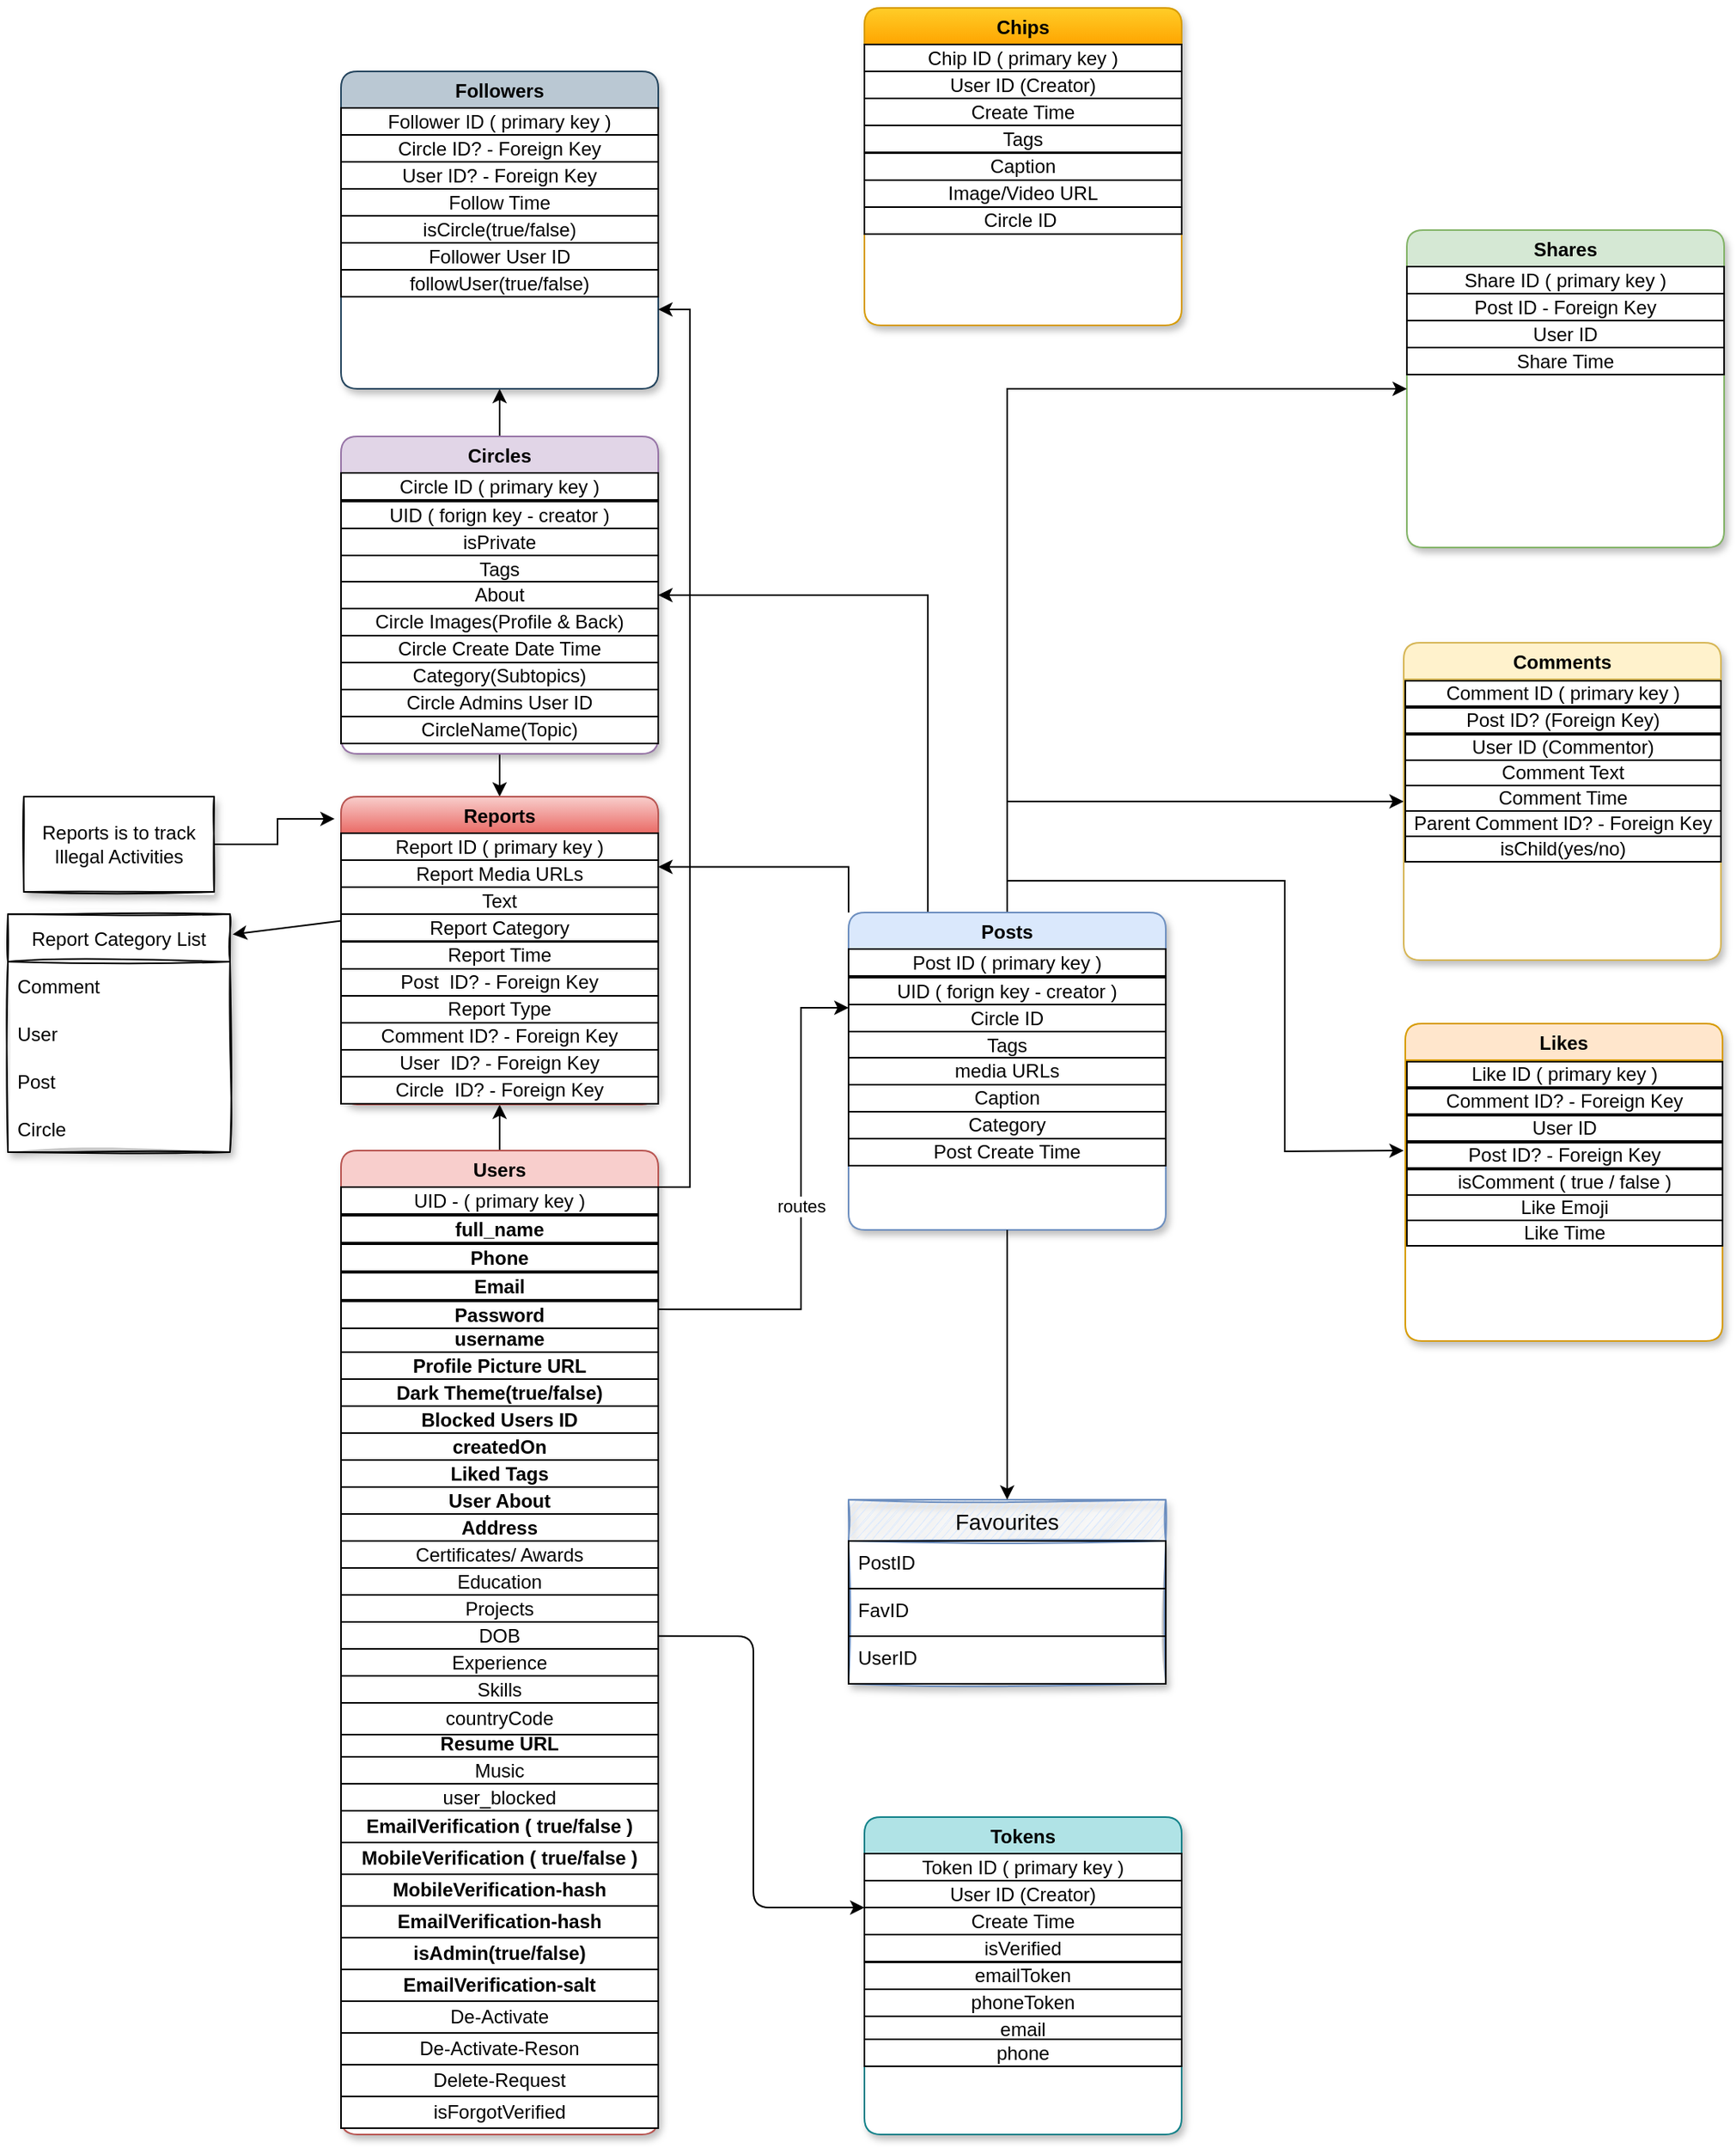 <mxfile>
    <diagram id="2be-THTNuNvCN0owMqXN" name="DB-Achitcture">
        <mxGraphModel dx="1097" dy="1662" grid="1" gridSize="10" guides="1" tooltips="1" connect="1" arrows="1" fold="1" page="1" pageScale="1" pageWidth="850" pageHeight="1100" math="0" shadow="0">
            <root>
                <mxCell id="0"/>
                <mxCell id="1" parent="0"/>
                <mxCell id="2QIpF6AVUyKxiGPU-yzf-5" value="routes" style="edgeStyle=orthogonalEdgeStyle;rounded=0;orthogonalLoop=1;jettySize=auto;html=1;" parent="1" source="2QIpF6AVUyKxiGPU-yzf-1" edge="1">
                    <mxGeometry relative="1" as="geometry">
                        <mxPoint x="390" as="targetPoint"/>
                        <Array as="points">
                            <mxPoint x="360" y="190"/>
                            <mxPoint x="360"/>
                        </Array>
                    </mxGeometry>
                </mxCell>
                <mxCell id="8kqa-zrqso4DdCSM_s6q-43" style="edgeStyle=orthogonalEdgeStyle;rounded=0;orthogonalLoop=1;jettySize=auto;html=1;exitX=0.5;exitY=0;exitDx=0;exitDy=0;entryX=0.5;entryY=1;entryDx=0;entryDy=0;" parent="1" source="2QIpF6AVUyKxiGPU-yzf-1" target="8kqa-zrqso4DdCSM_s6q-7" edge="1">
                    <mxGeometry relative="1" as="geometry"/>
                </mxCell>
                <mxCell id="2QIpF6AVUyKxiGPU-yzf-1" value="Users" style="swimlane;fillColor=#f8cecc;strokeColor=#b85450;shadow=1;rounded=1;swimlaneFillColor=default;" parent="1" vertex="1">
                    <mxGeometry x="70" y="90" width="200" height="620" as="geometry"/>
                </mxCell>
                <mxCell id="2QIpF6AVUyKxiGPU-yzf-2" value="UID - ( primary key )" style="rounded=0;whiteSpace=wrap;html=1;" parent="2QIpF6AVUyKxiGPU-yzf-1" vertex="1">
                    <mxGeometry y="23" width="200" height="17" as="geometry"/>
                </mxCell>
                <mxCell id="HzWzUF8-_IMW7kiPa2Iw-6" value="&lt;b&gt;username&lt;/b&gt;" style="rounded=0;whiteSpace=wrap;html=1;" parent="2QIpF6AVUyKxiGPU-yzf-1" vertex="1">
                    <mxGeometry y="110" width="200" height="17" as="geometry"/>
                </mxCell>
                <mxCell id="HzWzUF8-_IMW7kiPa2Iw-15" value="&lt;b&gt;Dark Theme(true/false)&lt;/b&gt;" style="rounded=0;whiteSpace=wrap;html=1;" parent="2QIpF6AVUyKxiGPU-yzf-1" vertex="1">
                    <mxGeometry y="144" width="200" height="17" as="geometry"/>
                </mxCell>
                <mxCell id="8kqa-zrqso4DdCSM_s6q-1" value="&lt;b&gt;Profile Picture URL&lt;/b&gt;" style="rounded=0;whiteSpace=wrap;html=1;" parent="2QIpF6AVUyKxiGPU-yzf-1" vertex="1">
                    <mxGeometry y="127" width="200" height="17" as="geometry"/>
                </mxCell>
                <mxCell id="8kqa-zrqso4DdCSM_s6q-4" value="&lt;b&gt;Blocked Users ID&lt;/b&gt;" style="rounded=0;whiteSpace=wrap;html=1;" parent="2QIpF6AVUyKxiGPU-yzf-1" vertex="1">
                    <mxGeometry y="161" width="200" height="17" as="geometry"/>
                </mxCell>
                <mxCell id="8kqa-zrqso4DdCSM_s6q-5" value="&lt;b&gt;createdOn&lt;/b&gt;" style="rounded=0;whiteSpace=wrap;html=1;" parent="2QIpF6AVUyKxiGPU-yzf-1" vertex="1">
                    <mxGeometry y="178" width="200" height="17" as="geometry"/>
                </mxCell>
                <mxCell id="8kqa-zrqso4DdCSM_s6q-28" value="&lt;b&gt;Liked Tags&lt;/b&gt;" style="rounded=0;whiteSpace=wrap;html=1;" parent="2QIpF6AVUyKxiGPU-yzf-1" vertex="1">
                    <mxGeometry y="195" width="200" height="17" as="geometry"/>
                </mxCell>
                <mxCell id="-TFifHRZnb5QUAOWfHb_-1" value="&lt;b&gt;User About&lt;/b&gt;" style="rounded=0;whiteSpace=wrap;html=1;" parent="2QIpF6AVUyKxiGPU-yzf-1" vertex="1">
                    <mxGeometry y="212" width="200" height="17" as="geometry"/>
                </mxCell>
                <mxCell id="-TFifHRZnb5QUAOWfHb_-2" value="&lt;b&gt;Address&lt;/b&gt;" style="rounded=0;whiteSpace=wrap;html=1;" parent="2QIpF6AVUyKxiGPU-yzf-1" vertex="1">
                    <mxGeometry y="229" width="200" height="17" as="geometry"/>
                </mxCell>
                <mxCell id="-TFifHRZnb5QUAOWfHb_-4" value="Education" style="rounded=0;whiteSpace=wrap;html=1;" parent="2QIpF6AVUyKxiGPU-yzf-1" vertex="1">
                    <mxGeometry y="263" width="200" height="17" as="geometry"/>
                </mxCell>
                <mxCell id="-TFifHRZnb5QUAOWfHb_-5" value="Projects" style="rounded=0;whiteSpace=wrap;html=1;" parent="2QIpF6AVUyKxiGPU-yzf-1" vertex="1">
                    <mxGeometry y="280" width="200" height="17" as="geometry"/>
                </mxCell>
                <mxCell id="-TFifHRZnb5QUAOWfHb_-7" value="DOB" style="rounded=0;whiteSpace=wrap;html=1;" parent="2QIpF6AVUyKxiGPU-yzf-1" vertex="1">
                    <mxGeometry y="297" width="200" height="17" as="geometry"/>
                </mxCell>
                <mxCell id="-TFifHRZnb5QUAOWfHb_-8" value="Experience" style="rounded=0;whiteSpace=wrap;html=1;" parent="2QIpF6AVUyKxiGPU-yzf-1" vertex="1">
                    <mxGeometry y="314" width="200" height="17" as="geometry"/>
                </mxCell>
                <mxCell id="-TFifHRZnb5QUAOWfHb_-9" value="Skills" style="rounded=0;whiteSpace=wrap;html=1;" parent="2QIpF6AVUyKxiGPU-yzf-1" vertex="1">
                    <mxGeometry y="331" width="200" height="17" as="geometry"/>
                </mxCell>
                <mxCell id="-TFifHRZnb5QUAOWfHb_-10" value="Certificates/ Awards" style="rounded=0;whiteSpace=wrap;html=1;" parent="2QIpF6AVUyKxiGPU-yzf-1" vertex="1">
                    <mxGeometry y="246" width="200" height="17" as="geometry"/>
                </mxCell>
                <mxCell id="-TFifHRZnb5QUAOWfHb_-11" value="&lt;b&gt;Resume URL&lt;/b&gt;" style="rounded=0;whiteSpace=wrap;html=1;" parent="2QIpF6AVUyKxiGPU-yzf-1" vertex="1">
                    <mxGeometry y="365" width="200" height="17" as="geometry"/>
                </mxCell>
                <mxCell id="-TFifHRZnb5QUAOWfHb_-12" value="Music" style="rounded=0;whiteSpace=wrap;html=1;" parent="2QIpF6AVUyKxiGPU-yzf-1" vertex="1">
                    <mxGeometry y="382" width="200" height="17" as="geometry"/>
                </mxCell>
                <mxCell id="-TFifHRZnb5QUAOWfHb_-14" value="user_blocked" style="rounded=0;whiteSpace=wrap;html=1;" parent="2QIpF6AVUyKxiGPU-yzf-1" vertex="1">
                    <mxGeometry y="399" width="200" height="17" as="geometry"/>
                </mxCell>
                <mxCell id="owdlpUDmySh1TMZ5OT5K-6" value="Delete-Request" style="rounded=0;whiteSpace=wrap;html=1;" parent="2QIpF6AVUyKxiGPU-yzf-1" vertex="1">
                    <mxGeometry y="576" width="200" height="20" as="geometry"/>
                </mxCell>
                <mxCell id="owdlpUDmySh1TMZ5OT5K-5" value="De-Activate-Reson" style="rounded=0;whiteSpace=wrap;html=1;" parent="2QIpF6AVUyKxiGPU-yzf-1" vertex="1">
                    <mxGeometry y="556" width="200" height="20" as="geometry"/>
                </mxCell>
                <mxCell id="owdlpUDmySh1TMZ5OT5K-4" value="De-Activate" style="rounded=0;whiteSpace=wrap;html=1;" parent="2QIpF6AVUyKxiGPU-yzf-1" vertex="1">
                    <mxGeometry y="536" width="200" height="20" as="geometry"/>
                </mxCell>
                <mxCell id="owdlpUDmySh1TMZ5OT5K-8" value="&lt;b&gt;EmailVerification-salt&lt;/b&gt;" style="rounded=0;whiteSpace=wrap;html=1;" parent="2QIpF6AVUyKxiGPU-yzf-1" vertex="1">
                    <mxGeometry y="516" width="200" height="20" as="geometry"/>
                </mxCell>
                <mxCell id="owdlpUDmySh1TMZ5OT5K-2" value="&lt;b&gt;EmailVerification ( true/false )&lt;/b&gt;" style="rounded=0;whiteSpace=wrap;html=1;" parent="2QIpF6AVUyKxiGPU-yzf-1" vertex="1">
                    <mxGeometry y="416" width="200" height="20" as="geometry"/>
                </mxCell>
                <mxCell id="owdlpUDmySh1TMZ5OT5K-3" value="&lt;b&gt;MobileVerification ( true/false )&lt;/b&gt;" style="rounded=0;whiteSpace=wrap;html=1;" parent="2QIpF6AVUyKxiGPU-yzf-1" vertex="1">
                    <mxGeometry y="436" width="200" height="20" as="geometry"/>
                </mxCell>
                <mxCell id="owdlpUDmySh1TMZ5OT5K-9" value="&lt;b&gt;MobileVerification-hash&lt;/b&gt;" style="rounded=0;whiteSpace=wrap;html=1;" parent="2QIpF6AVUyKxiGPU-yzf-1" vertex="1">
                    <mxGeometry y="456" width="200" height="20" as="geometry"/>
                </mxCell>
                <mxCell id="owdlpUDmySh1TMZ5OT5K-7" value="&lt;b&gt;EmailVerification-hash&lt;/b&gt;" style="rounded=0;whiteSpace=wrap;html=1;" parent="2QIpF6AVUyKxiGPU-yzf-1" vertex="1">
                    <mxGeometry y="476" width="200" height="20" as="geometry"/>
                </mxCell>
                <mxCell id="ay8WU33fq49zgbgqs7b7-1" value="&lt;b&gt;isAdmin(true/false)&lt;/b&gt;" style="rounded=0;whiteSpace=wrap;html=1;" parent="2QIpF6AVUyKxiGPU-yzf-1" vertex="1">
                    <mxGeometry y="496" width="200" height="20" as="geometry"/>
                </mxCell>
                <mxCell id="12" value="&lt;span&gt;countryCode&lt;/span&gt;" style="rounded=0;whiteSpace=wrap;html=1;" parent="2QIpF6AVUyKxiGPU-yzf-1" vertex="1">
                    <mxGeometry y="348" width="200" height="20" as="geometry"/>
                </mxCell>
                <mxCell id="13" value="isForgotVerified" style="rounded=0;whiteSpace=wrap;html=1;" vertex="1" parent="2QIpF6AVUyKxiGPU-yzf-1">
                    <mxGeometry y="596" width="200" height="20" as="geometry"/>
                </mxCell>
                <mxCell id="2QIpF6AVUyKxiGPU-yzf-3" value="&lt;b&gt;full_name&lt;/b&gt;" style="rounded=0;whiteSpace=wrap;html=1;" parent="1" vertex="1">
                    <mxGeometry x="70" y="131" width="200" height="17" as="geometry"/>
                </mxCell>
                <mxCell id="2QIpF6AVUyKxiGPU-yzf-25" style="edgeStyle=orthogonalEdgeStyle;rounded=0;orthogonalLoop=1;jettySize=auto;html=1;exitX=0.5;exitY=0;exitDx=0;exitDy=0;" parent="1" source="2QIpF6AVUyKxiGPU-yzf-4" edge="1">
                    <mxGeometry relative="1" as="geometry">
                        <mxPoint x="740" y="90" as="targetPoint"/>
                    </mxGeometry>
                </mxCell>
                <mxCell id="8kqa-zrqso4DdCSM_s6q-40" style="edgeStyle=orthogonalEdgeStyle;rounded=0;orthogonalLoop=1;jettySize=auto;html=1;exitX=0.25;exitY=0;exitDx=0;exitDy=0;entryX=1;entryY=0.5;entryDx=0;entryDy=0;" parent="1" source="2QIpF6AVUyKxiGPU-yzf-4" target="ZeOIJR77l9cZIXPEnhxW-8" edge="1">
                    <mxGeometry relative="1" as="geometry"/>
                </mxCell>
                <mxCell id="8kqa-zrqso4DdCSM_s6q-41" style="edgeStyle=orthogonalEdgeStyle;rounded=0;orthogonalLoop=1;jettySize=auto;html=1;exitX=0;exitY=0;exitDx=0;exitDy=0;entryX=1;entryY=0.25;entryDx=0;entryDy=0;" parent="1" source="2QIpF6AVUyKxiGPU-yzf-4" target="8kqa-zrqso4DdCSM_s6q-11" edge="1">
                    <mxGeometry relative="1" as="geometry"/>
                </mxCell>
                <mxCell id="2QIpF6AVUyKxiGPU-yzf-4" value="Posts" style="swimlane;fillColor=#dae8fc;strokeColor=#6c8ebf;rounded=1;shadow=1;sketch=0;glass=0;gradientColor=none;swimlaneFillColor=default;" parent="1" vertex="1">
                    <mxGeometry x="390" y="-60" width="200" height="200" as="geometry"/>
                </mxCell>
                <mxCell id="2QIpF6AVUyKxiGPU-yzf-6" value="Post ID ( primary key )" style="rounded=0;whiteSpace=wrap;html=1;" parent="2QIpF6AVUyKxiGPU-yzf-4" vertex="1">
                    <mxGeometry y="23" width="200" height="17" as="geometry"/>
                </mxCell>
                <mxCell id="ZeOIJR77l9cZIXPEnhxW-3" value="Caption" style="rounded=0;whiteSpace=wrap;html=1;" parent="2QIpF6AVUyKxiGPU-yzf-4" vertex="1">
                    <mxGeometry y="108.5" width="200" height="17" as="geometry"/>
                </mxCell>
                <mxCell id="ZeOIJR77l9cZIXPEnhxW-4" value="Tags" style="rounded=0;whiteSpace=wrap;html=1;" parent="2QIpF6AVUyKxiGPU-yzf-4" vertex="1">
                    <mxGeometry y="75" width="200" height="17" as="geometry"/>
                </mxCell>
                <mxCell id="ZeOIJR77l9cZIXPEnhxW-5" value="media URLs" style="rounded=0;whiteSpace=wrap;html=1;" parent="2QIpF6AVUyKxiGPU-yzf-4" vertex="1">
                    <mxGeometry y="91.5" width="200" height="17" as="geometry"/>
                </mxCell>
                <mxCell id="ZeOIJR77l9cZIXPEnhxW-6" value="Circle ID" style="rounded=0;whiteSpace=wrap;html=1;" parent="2QIpF6AVUyKxiGPU-yzf-4" vertex="1">
                    <mxGeometry y="58" width="200" height="17" as="geometry"/>
                </mxCell>
                <mxCell id="HzWzUF8-_IMW7kiPa2Iw-13" value="Category" style="rounded=0;whiteSpace=wrap;html=1;" parent="2QIpF6AVUyKxiGPU-yzf-4" vertex="1">
                    <mxGeometry y="125.5" width="200" height="17" as="geometry"/>
                </mxCell>
                <mxCell id="8kqa-zrqso4DdCSM_s6q-19" value="Post Create Time" style="rounded=0;whiteSpace=wrap;html=1;" parent="2QIpF6AVUyKxiGPU-yzf-4" vertex="1">
                    <mxGeometry y="142.5" width="200" height="17" as="geometry"/>
                </mxCell>
                <mxCell id="2QIpF6AVUyKxiGPU-yzf-7" value="UID ( forign key - creator )" style="rounded=0;whiteSpace=wrap;html=1;" parent="1" vertex="1">
                    <mxGeometry x="390" y="-19" width="200" height="17" as="geometry"/>
                </mxCell>
                <mxCell id="2QIpF6AVUyKxiGPU-yzf-8" value="&lt;b&gt;Phone&lt;/b&gt;" style="rounded=0;whiteSpace=wrap;html=1;" parent="1" vertex="1">
                    <mxGeometry x="70" y="149" width="200" height="17" as="geometry"/>
                </mxCell>
                <mxCell id="2QIpF6AVUyKxiGPU-yzf-9" value="&lt;b&gt;Email&lt;/b&gt;" style="rounded=0;whiteSpace=wrap;html=1;" parent="1" vertex="1">
                    <mxGeometry x="70" y="167" width="200" height="17" as="geometry"/>
                </mxCell>
                <mxCell id="2QIpF6AVUyKxiGPU-yzf-10" value="&lt;b&gt;Password&lt;/b&gt;" style="rounded=0;whiteSpace=wrap;html=1;" parent="1" vertex="1">
                    <mxGeometry x="70" y="185" width="200" height="17" as="geometry"/>
                </mxCell>
                <mxCell id="2QIpF6AVUyKxiGPU-yzf-11" value="Comments" style="swimlane;fillColor=#fff2cc;strokeColor=#d6b656;swimlaneFillColor=default;rounded=1;sketch=0;shadow=1;" parent="1" vertex="1">
                    <mxGeometry x="740" y="-230" width="200" height="200" as="geometry"/>
                </mxCell>
                <mxCell id="2QIpF6AVUyKxiGPU-yzf-13" value="Comment ID ( primary key )" style="rounded=0;whiteSpace=wrap;html=1;" parent="2QIpF6AVUyKxiGPU-yzf-11" vertex="1">
                    <mxGeometry x="1" y="24" width="199" height="16" as="geometry"/>
                </mxCell>
                <mxCell id="ZeOIJR77l9cZIXPEnhxW-29" value="Comment Text" style="rounded=0;whiteSpace=wrap;html=1;" parent="2QIpF6AVUyKxiGPU-yzf-11" vertex="1">
                    <mxGeometry x="1" y="74" width="199" height="16" as="geometry"/>
                </mxCell>
                <mxCell id="8kqa-zrqso4DdCSM_s6q-21" value="Comment Time" style="rounded=0;whiteSpace=wrap;html=1;" parent="2QIpF6AVUyKxiGPU-yzf-11" vertex="1">
                    <mxGeometry x="1" y="90" width="199" height="16" as="geometry"/>
                </mxCell>
                <mxCell id="8kqa-zrqso4DdCSM_s6q-57" value="Parent Comment ID? - Foreign Key" style="rounded=0;whiteSpace=wrap;html=1;" parent="2QIpF6AVUyKxiGPU-yzf-11" vertex="1">
                    <mxGeometry x="1" y="106" width="199" height="16" as="geometry"/>
                </mxCell>
                <mxCell id="8kqa-zrqso4DdCSM_s6q-58" value="isChild(yes/no)" style="rounded=0;whiteSpace=wrap;html=1;" parent="2QIpF6AVUyKxiGPU-yzf-11" vertex="1">
                    <mxGeometry x="1" y="122" width="199" height="16" as="geometry"/>
                </mxCell>
                <mxCell id="2QIpF6AVUyKxiGPU-yzf-14" value="Post ID? (Foreign Key)" style="rounded=0;whiteSpace=wrap;html=1;" parent="1" vertex="1">
                    <mxGeometry x="741" y="-189" width="199" height="16" as="geometry"/>
                </mxCell>
                <mxCell id="2QIpF6AVUyKxiGPU-yzf-15" value="User ID (Commentor)" style="rounded=0;whiteSpace=wrap;html=1;" parent="1" vertex="1">
                    <mxGeometry x="741" y="-172" width="199" height="16" as="geometry"/>
                </mxCell>
                <mxCell id="2QIpF6AVUyKxiGPU-yzf-19" value="Likes" style="swimlane;fillColor=#ffe6cc;strokeColor=#d79b00;swimlaneFillColor=default;rounded=1;shadow=1;" parent="1" vertex="1">
                    <mxGeometry x="741" y="10" width="200" height="200" as="geometry"/>
                </mxCell>
                <mxCell id="2QIpF6AVUyKxiGPU-yzf-20" value="Like ID ( primary key )" style="rounded=0;whiteSpace=wrap;html=1;" parent="2QIpF6AVUyKxiGPU-yzf-19" vertex="1">
                    <mxGeometry x="1" y="24" width="199" height="16" as="geometry"/>
                </mxCell>
                <mxCell id="ZeOIJR77l9cZIXPEnhxW-30" value="Like Emoji" style="rounded=0;whiteSpace=wrap;html=1;" parent="2QIpF6AVUyKxiGPU-yzf-19" vertex="1">
                    <mxGeometry x="1" y="108" width="199" height="16" as="geometry"/>
                </mxCell>
                <mxCell id="8kqa-zrqso4DdCSM_s6q-20" value="Like Time" style="rounded=0;whiteSpace=wrap;html=1;" parent="2QIpF6AVUyKxiGPU-yzf-19" vertex="1">
                    <mxGeometry x="1" y="124" width="199" height="16" as="geometry"/>
                </mxCell>
                <mxCell id="2QIpF6AVUyKxiGPU-yzf-21" value="User ID" style="rounded=0;whiteSpace=wrap;html=1;" parent="1" vertex="1">
                    <mxGeometry x="742" y="68" width="199" height="16" as="geometry"/>
                </mxCell>
                <mxCell id="2QIpF6AVUyKxiGPU-yzf-22" value="Comment ID? - Foreign Key" style="rounded=0;whiteSpace=wrap;html=1;" parent="1" vertex="1">
                    <mxGeometry x="742" y="51" width="199" height="16" as="geometry"/>
                </mxCell>
                <mxCell id="2QIpF6AVUyKxiGPU-yzf-23" value="Post ID? - Foreign Key" style="rounded=0;whiteSpace=wrap;html=1;" parent="1" vertex="1">
                    <mxGeometry x="742" y="85" width="199" height="16" as="geometry"/>
                </mxCell>
                <mxCell id="2QIpF6AVUyKxiGPU-yzf-24" value="isComment ( true / false )" style="rounded=0;whiteSpace=wrap;html=1;" parent="1" vertex="1">
                    <mxGeometry x="742" y="102" width="199" height="16" as="geometry"/>
                </mxCell>
                <mxCell id="ZeOIJR77l9cZIXPEnhxW-2" value="" style="endArrow=classic;html=1;rounded=0;entryX=0;entryY=0.5;entryDx=0;entryDy=0;" parent="1" target="2QIpF6AVUyKxiGPU-yzf-11" edge="1">
                    <mxGeometry width="50" height="50" relative="1" as="geometry">
                        <mxPoint x="490" y="-80" as="sourcePoint"/>
                        <mxPoint x="490" y="-150" as="targetPoint"/>
                        <Array as="points">
                            <mxPoint x="490" y="-130"/>
                        </Array>
                    </mxGeometry>
                </mxCell>
                <mxCell id="8kqa-zrqso4DdCSM_s6q-42" style="edgeStyle=orthogonalEdgeStyle;rounded=0;orthogonalLoop=1;jettySize=auto;html=1;exitX=0.5;exitY=0;exitDx=0;exitDy=0;entryX=0.5;entryY=1;entryDx=0;entryDy=0;" parent="1" source="ZeOIJR77l9cZIXPEnhxW-8" target="HzWzUF8-_IMW7kiPa2Iw-1" edge="1">
                    <mxGeometry relative="1" as="geometry"/>
                </mxCell>
                <mxCell id="8kqa-zrqso4DdCSM_s6q-44" style="edgeStyle=orthogonalEdgeStyle;rounded=0;orthogonalLoop=1;jettySize=auto;html=1;exitX=0.5;exitY=1;exitDx=0;exitDy=0;entryX=0.5;entryY=0;entryDx=0;entryDy=0;" parent="1" source="ZeOIJR77l9cZIXPEnhxW-8" target="8kqa-zrqso4DdCSM_s6q-7" edge="1">
                    <mxGeometry relative="1" as="geometry"/>
                </mxCell>
                <mxCell id="ZeOIJR77l9cZIXPEnhxW-8" value="Circles" style="swimlane;fillColor=#e1d5e7;strokeColor=#9673a6;rounded=1;shadow=1;swimlaneFillColor=default;" parent="1" vertex="1">
                    <mxGeometry x="70" y="-360" width="200" height="200" as="geometry"/>
                </mxCell>
                <mxCell id="ZeOIJR77l9cZIXPEnhxW-9" value="Circle ID ( primary key )" style="rounded=0;whiteSpace=wrap;html=1;" parent="ZeOIJR77l9cZIXPEnhxW-8" vertex="1">
                    <mxGeometry y="23" width="200" height="17" as="geometry"/>
                </mxCell>
                <mxCell id="ZeOIJR77l9cZIXPEnhxW-10" value="isPrivate" style="rounded=0;whiteSpace=wrap;html=1;" parent="ZeOIJR77l9cZIXPEnhxW-8" vertex="1">
                    <mxGeometry y="58" width="200" height="17" as="geometry"/>
                </mxCell>
                <mxCell id="ZeOIJR77l9cZIXPEnhxW-11" value="Tags" style="rounded=0;whiteSpace=wrap;html=1;" parent="ZeOIJR77l9cZIXPEnhxW-8" vertex="1">
                    <mxGeometry y="75" width="200" height="17" as="geometry"/>
                </mxCell>
                <mxCell id="ZeOIJR77l9cZIXPEnhxW-12" value="About" style="rounded=0;whiteSpace=wrap;html=1;" parent="ZeOIJR77l9cZIXPEnhxW-8" vertex="1">
                    <mxGeometry y="91.5" width="200" height="17" as="geometry"/>
                </mxCell>
                <mxCell id="ZeOIJR77l9cZIXPEnhxW-13" value="Circle Images(Profile &amp;amp; Back)" style="rounded=0;whiteSpace=wrap;html=1;" parent="ZeOIJR77l9cZIXPEnhxW-8" vertex="1">
                    <mxGeometry y="108.5" width="200" height="17" as="geometry"/>
                </mxCell>
                <mxCell id="ZeOIJR77l9cZIXPEnhxW-15" value="UID ( forign key - creator )" style="rounded=0;whiteSpace=wrap;html=1;" parent="ZeOIJR77l9cZIXPEnhxW-8" vertex="1">
                    <mxGeometry y="41" width="200" height="17" as="geometry"/>
                </mxCell>
                <mxCell id="HzWzUF8-_IMW7kiPa2Iw-8" value="Circle Create Date Time" style="rounded=0;whiteSpace=wrap;html=1;" parent="ZeOIJR77l9cZIXPEnhxW-8" vertex="1">
                    <mxGeometry y="125.5" width="200" height="17" as="geometry"/>
                </mxCell>
                <mxCell id="HzWzUF8-_IMW7kiPa2Iw-9" value="Category(Subtopics)" style="rounded=0;whiteSpace=wrap;html=1;" parent="ZeOIJR77l9cZIXPEnhxW-8" vertex="1">
                    <mxGeometry y="142.5" width="200" height="17" as="geometry"/>
                </mxCell>
                <mxCell id="8kqa-zrqso4DdCSM_s6q-39" value="Circle Admins User ID" style="rounded=0;whiteSpace=wrap;html=1;" parent="ZeOIJR77l9cZIXPEnhxW-8" vertex="1">
                    <mxGeometry y="159.5" width="200" height="17" as="geometry"/>
                </mxCell>
                <mxCell id="ikXOdWdKuYCcfvPJfYeY-1" value="CircleName(Topic)" style="rounded=0;whiteSpace=wrap;html=1;" parent="ZeOIJR77l9cZIXPEnhxW-8" vertex="1">
                    <mxGeometry y="176.5" width="200" height="17" as="geometry"/>
                </mxCell>
                <mxCell id="ZeOIJR77l9cZIXPEnhxW-18" value="Shares" style="swimlane;fillColor=#d5e8d4;strokeColor=#82b366;swimlaneFillColor=default;rounded=1;shadow=1;" parent="1" vertex="1">
                    <mxGeometry x="742" y="-490" width="200" height="200" as="geometry"/>
                </mxCell>
                <mxCell id="ZeOIJR77l9cZIXPEnhxW-19" value="Share ID ( primary key )" style="rounded=0;whiteSpace=wrap;html=1;" parent="ZeOIJR77l9cZIXPEnhxW-18" vertex="1">
                    <mxGeometry y="23" width="200" height="17" as="geometry"/>
                </mxCell>
                <mxCell id="ZeOIJR77l9cZIXPEnhxW-20" value="Post ID - Foreign Key" style="rounded=0;whiteSpace=wrap;html=1;" parent="ZeOIJR77l9cZIXPEnhxW-18" vertex="1">
                    <mxGeometry y="40" width="200" height="17" as="geometry"/>
                </mxCell>
                <mxCell id="ZeOIJR77l9cZIXPEnhxW-27" value="User ID" style="rounded=0;whiteSpace=wrap;html=1;" parent="ZeOIJR77l9cZIXPEnhxW-18" vertex="1">
                    <mxGeometry y="57" width="200" height="17" as="geometry"/>
                </mxCell>
                <mxCell id="8kqa-zrqso4DdCSM_s6q-23" value="Share Time" style="rounded=0;whiteSpace=wrap;html=1;" parent="ZeOIJR77l9cZIXPEnhxW-18" vertex="1">
                    <mxGeometry y="74" width="200" height="17" as="geometry"/>
                </mxCell>
                <mxCell id="ZeOIJR77l9cZIXPEnhxW-28" value="" style="endArrow=classic;html=1;rounded=0;entryX=0;entryY=0.5;entryDx=0;entryDy=0;" parent="1" target="ZeOIJR77l9cZIXPEnhxW-18" edge="1">
                    <mxGeometry width="50" height="50" relative="1" as="geometry">
                        <mxPoint x="490" y="-130" as="sourcePoint"/>
                        <mxPoint x="570" y="-260" as="targetPoint"/>
                        <Array as="points">
                            <mxPoint x="490" y="-390"/>
                        </Array>
                    </mxGeometry>
                </mxCell>
                <mxCell id="HzWzUF8-_IMW7kiPa2Iw-1" value="Followers" style="swimlane;fillColor=#bac8d3;strokeColor=#23445d;rounded=1;shadow=1;swimlaneFillColor=default;" parent="1" vertex="1">
                    <mxGeometry x="70" y="-590" width="200" height="200" as="geometry"/>
                </mxCell>
                <mxCell id="HzWzUF8-_IMW7kiPa2Iw-2" value="Follower ID ( primary key )" style="rounded=0;whiteSpace=wrap;html=1;" parent="HzWzUF8-_IMW7kiPa2Iw-1" vertex="1">
                    <mxGeometry y="23" width="200" height="17" as="geometry"/>
                </mxCell>
                <mxCell id="HzWzUF8-_IMW7kiPa2Iw-3" value="Circle ID? - Foreign Key" style="rounded=0;whiteSpace=wrap;html=1;" parent="HzWzUF8-_IMW7kiPa2Iw-1" vertex="1">
                    <mxGeometry y="40" width="200" height="17" as="geometry"/>
                </mxCell>
                <mxCell id="HzWzUF8-_IMW7kiPa2Iw-4" value="User ID? - Foreign Key" style="rounded=0;whiteSpace=wrap;html=1;" parent="HzWzUF8-_IMW7kiPa2Iw-1" vertex="1">
                    <mxGeometry y="57" width="200" height="17" as="geometry"/>
                </mxCell>
                <mxCell id="8kqa-zrqso4DdCSM_s6q-18" value="Follow Time" style="rounded=0;whiteSpace=wrap;html=1;" parent="HzWzUF8-_IMW7kiPa2Iw-1" vertex="1">
                    <mxGeometry y="74" width="200" height="17" as="geometry"/>
                </mxCell>
                <mxCell id="-TFifHRZnb5QUAOWfHb_-15" value="isCircle(true/false)" style="rounded=0;whiteSpace=wrap;html=1;" parent="HzWzUF8-_IMW7kiPa2Iw-1" vertex="1">
                    <mxGeometry y="91" width="200" height="17" as="geometry"/>
                </mxCell>
                <mxCell id="-TFifHRZnb5QUAOWfHb_-17" value="Follower User ID" style="rounded=0;whiteSpace=wrap;html=1;" parent="HzWzUF8-_IMW7kiPa2Iw-1" vertex="1">
                    <mxGeometry y="108" width="200" height="17" as="geometry"/>
                </mxCell>
                <mxCell id="owdlpUDmySh1TMZ5OT5K-1" value="followUser(true/false)" style="rounded=0;whiteSpace=wrap;html=1;" parent="HzWzUF8-_IMW7kiPa2Iw-1" vertex="1">
                    <mxGeometry y="125" width="200" height="17" as="geometry"/>
                </mxCell>
                <mxCell id="8kqa-zrqso4DdCSM_s6q-7" value="Reports" style="swimlane;fillColor=#f8cecc;strokeColor=#b85450;gradientColor=#ea6b66;shadow=1;rounded=1;swimlaneFillColor=default;" parent="1" vertex="1">
                    <mxGeometry x="70" y="-133" width="200" height="194" as="geometry"/>
                </mxCell>
                <mxCell id="8kqa-zrqso4DdCSM_s6q-8" value="Report ID ( primary key )" style="rounded=0;whiteSpace=wrap;html=1;" parent="8kqa-zrqso4DdCSM_s6q-7" vertex="1">
                    <mxGeometry y="23" width="200" height="17" as="geometry"/>
                </mxCell>
                <mxCell id="8kqa-zrqso4DdCSM_s6q-9" value="Text" style="rounded=0;whiteSpace=wrap;html=1;" parent="8kqa-zrqso4DdCSM_s6q-7" vertex="1">
                    <mxGeometry y="57" width="200" height="17" as="geometry"/>
                </mxCell>
                <mxCell id="8kqa-zrqso4DdCSM_s6q-11" value="Report Media URLs" style="rounded=0;whiteSpace=wrap;html=1;" parent="8kqa-zrqso4DdCSM_s6q-7" vertex="1">
                    <mxGeometry y="40" width="200" height="17" as="geometry"/>
                </mxCell>
                <mxCell id="8kqa-zrqso4DdCSM_s6q-17" value="Report Category" style="rounded=0;whiteSpace=wrap;html=1;" parent="8kqa-zrqso4DdCSM_s6q-7" vertex="1">
                    <mxGeometry y="74" width="200" height="17" as="geometry"/>
                </mxCell>
                <mxCell id="8kqa-zrqso4DdCSM_s6q-22" value="Report Time" style="rounded=0;whiteSpace=wrap;html=1;" parent="8kqa-zrqso4DdCSM_s6q-7" vertex="1">
                    <mxGeometry y="91.5" width="200" height="17" as="geometry"/>
                </mxCell>
                <mxCell id="8kqa-zrqso4DdCSM_s6q-24" value="Post&amp;nbsp; ID? - Foreign Key" style="rounded=0;whiteSpace=wrap;html=1;" parent="8kqa-zrqso4DdCSM_s6q-7" vertex="1">
                    <mxGeometry y="108.5" width="200" height="17" as="geometry"/>
                </mxCell>
                <mxCell id="8kqa-zrqso4DdCSM_s6q-25" value="Report Type" style="rounded=0;whiteSpace=wrap;html=1;" parent="8kqa-zrqso4DdCSM_s6q-7" vertex="1">
                    <mxGeometry y="125.5" width="200" height="17" as="geometry"/>
                </mxCell>
                <mxCell id="8kqa-zrqso4DdCSM_s6q-26" value="Comment ID? - Foreign Key" style="rounded=0;whiteSpace=wrap;html=1;" parent="8kqa-zrqso4DdCSM_s6q-7" vertex="1">
                    <mxGeometry y="142.5" width="200" height="17" as="geometry"/>
                </mxCell>
                <mxCell id="8kqa-zrqso4DdCSM_s6q-27" value="User&amp;nbsp; ID? - Foreign Key" style="rounded=0;whiteSpace=wrap;html=1;" parent="8kqa-zrqso4DdCSM_s6q-7" vertex="1">
                    <mxGeometry y="159.5" width="200" height="17" as="geometry"/>
                </mxCell>
                <mxCell id="-TFifHRZnb5QUAOWfHb_-18" value="Circle&amp;nbsp; ID? - Foreign Key" style="rounded=0;whiteSpace=wrap;html=1;" parent="8kqa-zrqso4DdCSM_s6q-7" vertex="1">
                    <mxGeometry y="176.5" width="200" height="17" as="geometry"/>
                </mxCell>
                <mxCell id="8kqa-zrqso4DdCSM_s6q-45" value="Chips" style="swimlane;fillColor=#ffcd28;strokeColor=#d79b00;gradientColor=#ffa500;swimlaneFillColor=default;rounded=1;shadow=1;" parent="1" vertex="1">
                    <mxGeometry x="400" y="-630" width="200" height="200" as="geometry"/>
                </mxCell>
                <mxCell id="8kqa-zrqso4DdCSM_s6q-46" value="Chip ID ( primary key )" style="rounded=0;whiteSpace=wrap;html=1;" parent="8kqa-zrqso4DdCSM_s6q-45" vertex="1">
                    <mxGeometry y="23" width="200" height="17" as="geometry"/>
                </mxCell>
                <mxCell id="8kqa-zrqso4DdCSM_s6q-47" value="User ID (Creator)" style="rounded=0;whiteSpace=wrap;html=1;" parent="8kqa-zrqso4DdCSM_s6q-45" vertex="1">
                    <mxGeometry y="40" width="200" height="17" as="geometry"/>
                </mxCell>
                <mxCell id="8kqa-zrqso4DdCSM_s6q-48" value="Create Time" style="rounded=0;whiteSpace=wrap;html=1;" parent="8kqa-zrqso4DdCSM_s6q-45" vertex="1">
                    <mxGeometry y="57" width="200" height="17" as="geometry"/>
                </mxCell>
                <mxCell id="8kqa-zrqso4DdCSM_s6q-49" value="Tags" style="rounded=0;whiteSpace=wrap;html=1;" parent="8kqa-zrqso4DdCSM_s6q-45" vertex="1">
                    <mxGeometry y="74" width="200" height="17" as="geometry"/>
                </mxCell>
                <mxCell id="8kqa-zrqso4DdCSM_s6q-50" value="Caption" style="rounded=0;whiteSpace=wrap;html=1;" parent="8kqa-zrqso4DdCSM_s6q-45" vertex="1">
                    <mxGeometry y="91.5" width="200" height="17" as="geometry"/>
                </mxCell>
                <mxCell id="8kqa-zrqso4DdCSM_s6q-51" value="Image/Video URL" style="rounded=0;whiteSpace=wrap;html=1;" parent="8kqa-zrqso4DdCSM_s6q-45" vertex="1">
                    <mxGeometry y="108.5" width="200" height="17" as="geometry"/>
                </mxCell>
                <mxCell id="8kqa-zrqso4DdCSM_s6q-56" value="Circle ID&amp;nbsp;" style="rounded=0;whiteSpace=wrap;html=1;" parent="8kqa-zrqso4DdCSM_s6q-45" vertex="1">
                    <mxGeometry y="125.5" width="200" height="17" as="geometry"/>
                </mxCell>
                <mxCell id="-TFifHRZnb5QUAOWfHb_-20" style="edgeStyle=orthogonalEdgeStyle;rounded=0;orthogonalLoop=1;jettySize=auto;html=1;exitX=1;exitY=0;exitDx=0;exitDy=0;entryX=1;entryY=0.75;entryDx=0;entryDy=0;" parent="1" source="2QIpF6AVUyKxiGPU-yzf-2" target="HzWzUF8-_IMW7kiPa2Iw-1" edge="1">
                    <mxGeometry relative="1" as="geometry">
                        <Array as="points">
                            <mxPoint x="290" y="113"/>
                            <mxPoint x="290" y="-440"/>
                        </Array>
                    </mxGeometry>
                </mxCell>
                <mxCell id="owdlpUDmySh1TMZ5OT5K-11" value="Favourites" style="swimlane;fontStyle=0;childLayout=stackLayout;horizontal=1;startSize=26;horizontalStack=0;resizeParent=1;resizeParentMax=0;resizeLast=0;collapsible=1;marginBottom=0;align=center;fontSize=14;fillColor=#dae8fc;strokeColor=#6c8ebf;sketch=1;shadow=1;swimlaneFillColor=default;" parent="1" vertex="1">
                    <mxGeometry x="390" y="310" width="200" height="116" as="geometry"/>
                </mxCell>
                <mxCell id="owdlpUDmySh1TMZ5OT5K-12" value="PostID" style="text;strokeColor=default;fillColor=none;spacingLeft=4;spacingRight=4;overflow=hidden;rotatable=0;points=[[0,0.5],[1,0.5]];portConstraint=eastwest;fontSize=12;" parent="owdlpUDmySh1TMZ5OT5K-11" vertex="1">
                    <mxGeometry y="26" width="200" height="30" as="geometry"/>
                </mxCell>
                <mxCell id="owdlpUDmySh1TMZ5OT5K-13" value="FavID" style="text;strokeColor=default;fillColor=none;spacingLeft=4;spacingRight=4;overflow=hidden;rotatable=0;points=[[0,0.5],[1,0.5]];portConstraint=eastwest;fontSize=12;" parent="owdlpUDmySh1TMZ5OT5K-11" vertex="1">
                    <mxGeometry y="56" width="200" height="30" as="geometry"/>
                </mxCell>
                <mxCell id="owdlpUDmySh1TMZ5OT5K-14" value="UserID" style="text;strokeColor=default;fillColor=none;spacingLeft=4;spacingRight=4;overflow=hidden;rotatable=0;points=[[0,0.5],[1,0.5]];portConstraint=eastwest;fontSize=12;" parent="owdlpUDmySh1TMZ5OT5K-11" vertex="1">
                    <mxGeometry y="86" width="200" height="30" as="geometry"/>
                </mxCell>
                <mxCell id="owdlpUDmySh1TMZ5OT5K-16" value="" style="endArrow=classic;html=1;rounded=0;exitX=0.5;exitY=1;exitDx=0;exitDy=0;" parent="1" source="2QIpF6AVUyKxiGPU-yzf-4" target="owdlpUDmySh1TMZ5OT5K-11" edge="1">
                    <mxGeometry width="50" height="50" relative="1" as="geometry">
                        <mxPoint x="550" y="230" as="sourcePoint"/>
                        <mxPoint x="600" y="180" as="targetPoint"/>
                    </mxGeometry>
                </mxCell>
                <mxCell id="owdlpUDmySh1TMZ5OT5K-18" value="" style="edgeStyle=orthogonalEdgeStyle;rounded=0;orthogonalLoop=1;jettySize=auto;html=1;entryX=-0.02;entryY=0.072;entryDx=0;entryDy=0;entryPerimeter=0;" parent="1" source="owdlpUDmySh1TMZ5OT5K-17" target="8kqa-zrqso4DdCSM_s6q-7" edge="1">
                    <mxGeometry relative="1" as="geometry"/>
                </mxCell>
                <mxCell id="owdlpUDmySh1TMZ5OT5K-17" value="Reports is to track Illegal Activities" style="rounded=0;whiteSpace=wrap;html=1;shadow=1;sketch=1;" parent="1" vertex="1">
                    <mxGeometry x="-130" y="-133" width="120" height="60" as="geometry"/>
                </mxCell>
                <mxCell id="owdlpUDmySh1TMZ5OT5K-19" value="Report Category List" style="swimlane;fontStyle=0;childLayout=stackLayout;horizontal=1;startSize=30;horizontalStack=0;resizeParent=1;resizeParentMax=0;resizeLast=0;collapsible=1;marginBottom=0;rounded=0;shadow=1;sketch=1;swimlaneLine=1;glass=0;gradientColor=none;swimlaneFillColor=default;" parent="1" vertex="1">
                    <mxGeometry x="-140" y="-59" width="140" height="150" as="geometry"/>
                </mxCell>
                <mxCell id="owdlpUDmySh1TMZ5OT5K-20" value="Comment" style="text;strokeColor=none;fillColor=none;align=left;verticalAlign=middle;spacingLeft=4;spacingRight=4;overflow=hidden;points=[[0,0.5],[1,0.5]];portConstraint=eastwest;rotatable=0;" parent="owdlpUDmySh1TMZ5OT5K-19" vertex="1">
                    <mxGeometry y="30" width="140" height="30" as="geometry"/>
                </mxCell>
                <mxCell id="owdlpUDmySh1TMZ5OT5K-21" value="User" style="text;strokeColor=none;fillColor=none;align=left;verticalAlign=middle;spacingLeft=4;spacingRight=4;overflow=hidden;points=[[0,0.5],[1,0.5]];portConstraint=eastwest;rotatable=0;" parent="owdlpUDmySh1TMZ5OT5K-19" vertex="1">
                    <mxGeometry y="60" width="140" height="30" as="geometry"/>
                </mxCell>
                <mxCell id="owdlpUDmySh1TMZ5OT5K-22" value="Post" style="text;strokeColor=none;fillColor=none;align=left;verticalAlign=middle;spacingLeft=4;spacingRight=4;overflow=hidden;points=[[0,0.5],[1,0.5]];portConstraint=eastwest;rotatable=0;sketch=0;" parent="owdlpUDmySh1TMZ5OT5K-19" vertex="1">
                    <mxGeometry y="90" width="140" height="30" as="geometry"/>
                </mxCell>
                <mxCell id="owdlpUDmySh1TMZ5OT5K-26" value="Circle" style="text;strokeColor=none;fillColor=none;align=left;verticalAlign=middle;spacingLeft=4;spacingRight=4;overflow=hidden;points=[[0,0.5],[1,0.5]];portConstraint=eastwest;rotatable=0;" parent="owdlpUDmySh1TMZ5OT5K-19" vertex="1">
                    <mxGeometry y="120" width="140" height="30" as="geometry"/>
                </mxCell>
                <mxCell id="owdlpUDmySh1TMZ5OT5K-25" value="" style="endArrow=classic;html=1;rounded=0;entryX=1.012;entryY=0.085;entryDx=0;entryDy=0;entryPerimeter=0;exitX=0;exitY=0.25;exitDx=0;exitDy=0;" parent="1" source="8kqa-zrqso4DdCSM_s6q-17" target="owdlpUDmySh1TMZ5OT5K-19" edge="1">
                    <mxGeometry width="50" height="50" relative="1" as="geometry">
                        <mxPoint x="10" y="10" as="sourcePoint"/>
                        <mxPoint x="60" y="-40" as="targetPoint"/>
                    </mxGeometry>
                </mxCell>
                <mxCell id="2" value="Tokens" style="swimlane;fillColor=#b0e3e6;strokeColor=#0e8088;swimlaneFillColor=default;rounded=1;shadow=1;" parent="1" vertex="1">
                    <mxGeometry x="400" y="510" width="200" height="200" as="geometry"/>
                </mxCell>
                <mxCell id="3" value="Token ID ( primary key )" style="rounded=0;whiteSpace=wrap;html=1;" parent="2" vertex="1">
                    <mxGeometry y="23" width="200" height="17" as="geometry"/>
                </mxCell>
                <mxCell id="4" value="User ID (Creator)" style="rounded=0;whiteSpace=wrap;html=1;" parent="2" vertex="1">
                    <mxGeometry y="40" width="200" height="17" as="geometry"/>
                </mxCell>
                <mxCell id="5" value="Create Time" style="rounded=0;whiteSpace=wrap;html=1;" parent="2" vertex="1">
                    <mxGeometry y="57" width="200" height="17" as="geometry"/>
                </mxCell>
                <mxCell id="6" value="isVerified" style="rounded=0;whiteSpace=wrap;html=1;" parent="2" vertex="1">
                    <mxGeometry y="74" width="200" height="17" as="geometry"/>
                </mxCell>
                <mxCell id="7" value="emailToken" style="rounded=0;whiteSpace=wrap;html=1;" parent="2" vertex="1">
                    <mxGeometry y="91.5" width="200" height="17" as="geometry"/>
                </mxCell>
                <mxCell id="8" value="phoneToken" style="rounded=0;whiteSpace=wrap;html=1;" parent="2" vertex="1">
                    <mxGeometry y="108.5" width="200" height="17" as="geometry"/>
                </mxCell>
                <mxCell id="9" value="email" style="rounded=0;whiteSpace=wrap;html=1;" parent="2" vertex="1">
                    <mxGeometry y="125.5" width="200" height="17" as="geometry"/>
                </mxCell>
                <mxCell id="11" value="phone" style="rounded=0;whiteSpace=wrap;html=1;" parent="2" vertex="1">
                    <mxGeometry y="140" width="200" height="17" as="geometry"/>
                </mxCell>
                <mxCell id="10" style="edgeStyle=none;html=1;entryX=0;entryY=0;entryDx=0;entryDy=0;" parent="1" source="-TFifHRZnb5QUAOWfHb_-7" target="5" edge="1">
                    <mxGeometry relative="1" as="geometry">
                        <Array as="points">
                            <mxPoint x="330" y="396"/>
                            <mxPoint x="330" y="567"/>
                        </Array>
                    </mxGeometry>
                </mxCell>
            </root>
        </mxGraphModel>
    </diagram>
</mxfile>
